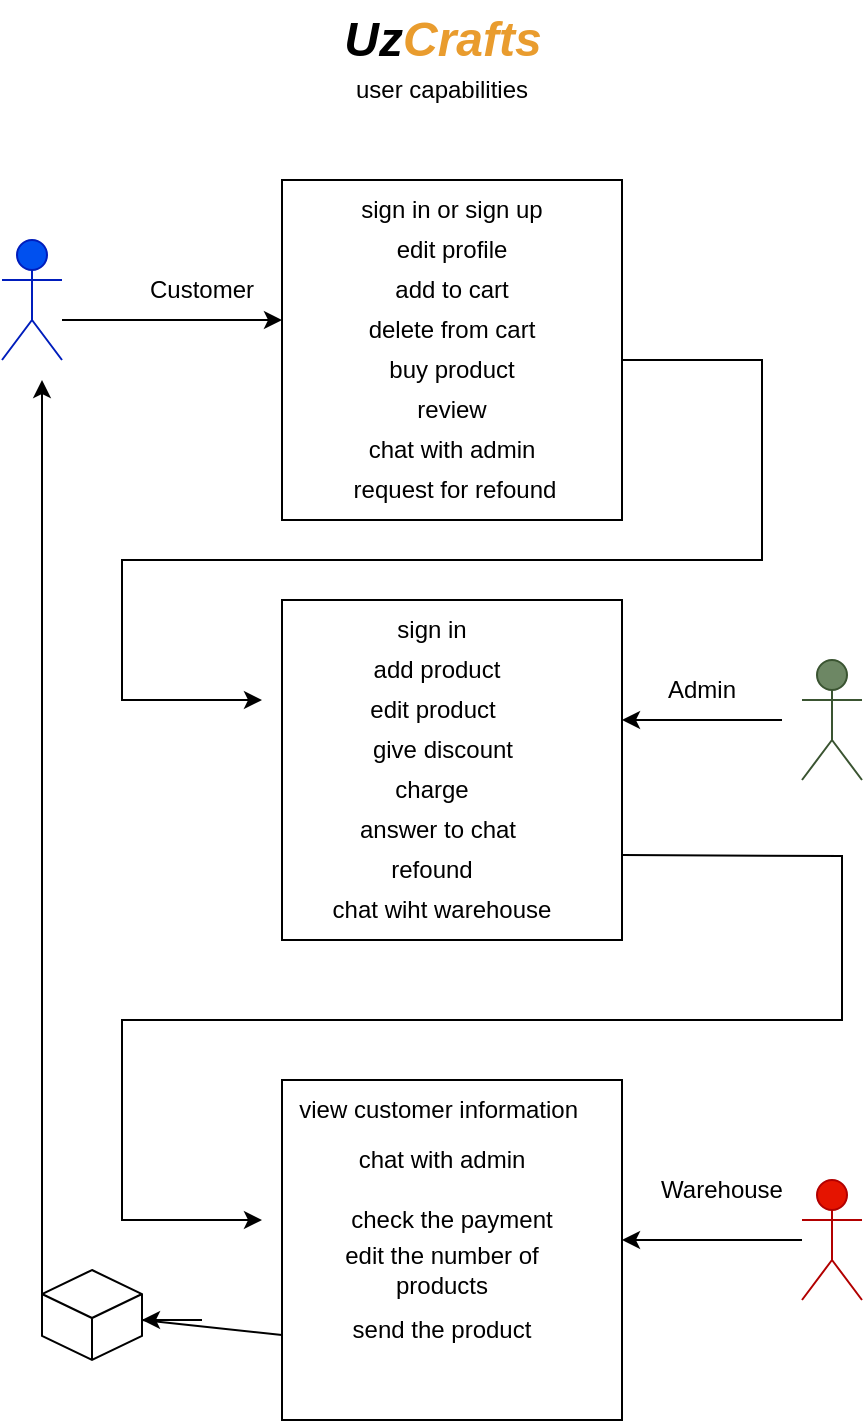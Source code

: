 <mxfile version="20.7.4" type="device"><diagram id="8ygKmRQNecp_sV9VETJb" name="Страница 1"><mxGraphModel dx="1434" dy="788" grid="1" gridSize="10" guides="1" tooltips="1" connect="1" arrows="1" fold="1" page="1" pageScale="1" pageWidth="827" pageHeight="1169" math="0" shadow="0"><root><mxCell id="0"/><mxCell id="1" parent="0"/><mxCell id="-owfvqCfhHtSx02wzAvC-1" value="Actor" style="shape=umlActor;verticalLabelPosition=bottom;verticalAlign=top;html=1;outlineConnect=0;align=center;fillColor=#0050ef;fontColor=#ffffff;strokeColor=#001DBC;" parent="1" vertex="1"><mxGeometry x="100" y="140" width="30" height="60" as="geometry"/></mxCell><mxCell id="-owfvqCfhHtSx02wzAvC-2" value="" style="endArrow=classic;html=1;rounded=0;" parent="1" edge="1"><mxGeometry width="50" height="50" relative="1" as="geometry"><mxPoint x="130" y="180" as="sourcePoint"/><mxPoint x="240" y="180" as="targetPoint"/></mxGeometry></mxCell><mxCell id="-owfvqCfhHtSx02wzAvC-3" value="" style="whiteSpace=wrap;html=1;aspect=fixed;" parent="1" vertex="1"><mxGeometry x="240" y="110" width="170" height="170" as="geometry"/></mxCell><mxCell id="-owfvqCfhHtSx02wzAvC-6" value="sign in or sign up" style="text;html=1;strokeColor=none;fillColor=none;align=center;verticalAlign=middle;whiteSpace=wrap;rounded=0;" parent="1" vertex="1"><mxGeometry x="275" y="110" width="100" height="30" as="geometry"/></mxCell><mxCell id="-owfvqCfhHtSx02wzAvC-7" value="edit profile" style="text;html=1;strokeColor=none;fillColor=none;align=center;verticalAlign=middle;whiteSpace=wrap;rounded=0;" parent="1" vertex="1"><mxGeometry x="265" y="130" width="120" height="30" as="geometry"/></mxCell><mxCell id="-owfvqCfhHtSx02wzAvC-8" value="add to cart" style="text;html=1;strokeColor=none;fillColor=none;align=center;verticalAlign=middle;whiteSpace=wrap;rounded=0;" parent="1" vertex="1"><mxGeometry x="295" y="150" width="60" height="30" as="geometry"/></mxCell><mxCell id="-owfvqCfhHtSx02wzAvC-9" value="delete from cart" style="text;html=1;strokeColor=none;fillColor=none;align=center;verticalAlign=middle;whiteSpace=wrap;rounded=0;" parent="1" vertex="1"><mxGeometry x="275" y="170" width="100" height="30" as="geometry"/></mxCell><mxCell id="-owfvqCfhHtSx02wzAvC-10" value="buy product" style="text;html=1;strokeColor=none;fillColor=none;align=center;verticalAlign=middle;whiteSpace=wrap;rounded=0;" parent="1" vertex="1"><mxGeometry x="285" y="190" width="80" height="30" as="geometry"/></mxCell><mxCell id="-owfvqCfhHtSx02wzAvC-11" value="review" style="text;html=1;strokeColor=none;fillColor=none;align=center;verticalAlign=middle;whiteSpace=wrap;rounded=0;" parent="1" vertex="1"><mxGeometry x="295" y="210" width="60" height="30" as="geometry"/></mxCell><mxCell id="-owfvqCfhHtSx02wzAvC-12" value="Actor" style="shape=umlActor;verticalLabelPosition=bottom;verticalAlign=top;html=1;outlineConnect=0;fillColor=#6d8764;strokeColor=#3A5431;fontColor=#ffffff;" parent="1" vertex="1"><mxGeometry x="500" y="350" width="30" height="60" as="geometry"/></mxCell><mxCell id="-owfvqCfhHtSx02wzAvC-14" value="" style="whiteSpace=wrap;html=1;aspect=fixed;" parent="1" vertex="1"><mxGeometry x="240" y="320" width="170" height="170" as="geometry"/></mxCell><mxCell id="-owfvqCfhHtSx02wzAvC-15" value="" style="endArrow=classic;html=1;rounded=0;" parent="1" edge="1"><mxGeometry width="50" height="50" relative="1" as="geometry"><mxPoint x="490" y="380" as="sourcePoint"/><mxPoint x="410" y="380" as="targetPoint"/></mxGeometry></mxCell><mxCell id="-owfvqCfhHtSx02wzAvC-16" value="sign in" style="text;html=1;strokeColor=none;fillColor=none;align=center;verticalAlign=middle;whiteSpace=wrap;rounded=0;" parent="1" vertex="1"><mxGeometry x="285" y="320" width="60" height="30" as="geometry"/></mxCell><mxCell id="-owfvqCfhHtSx02wzAvC-17" value="add product" style="text;html=1;strokeColor=none;fillColor=none;align=center;verticalAlign=middle;whiteSpace=wrap;rounded=0;" parent="1" vertex="1"><mxGeometry x="280" y="340" width="75" height="30" as="geometry"/></mxCell><mxCell id="-owfvqCfhHtSx02wzAvC-18" value="edit product" style="text;html=1;strokeColor=none;fillColor=none;align=center;verticalAlign=middle;whiteSpace=wrap;rounded=0;" parent="1" vertex="1"><mxGeometry x="272.5" y="360" width="85" height="30" as="geometry"/></mxCell><mxCell id="-owfvqCfhHtSx02wzAvC-19" value="give discount" style="text;html=1;strokeColor=none;fillColor=none;align=center;verticalAlign=middle;whiteSpace=wrap;rounded=0;" parent="1" vertex="1"><mxGeometry x="277.5" y="380" width="85" height="30" as="geometry"/></mxCell><mxCell id="-owfvqCfhHtSx02wzAvC-20" value="charge" style="text;html=1;strokeColor=none;fillColor=none;align=center;verticalAlign=middle;whiteSpace=wrap;rounded=0;" parent="1" vertex="1"><mxGeometry x="285" y="400" width="60" height="30" as="geometry"/></mxCell><mxCell id="-owfvqCfhHtSx02wzAvC-21" value="answer to chat" style="text;html=1;strokeColor=none;fillColor=none;align=center;verticalAlign=middle;whiteSpace=wrap;rounded=0;" parent="1" vertex="1"><mxGeometry x="272.5" y="420" width="90" height="30" as="geometry"/></mxCell><mxCell id="-owfvqCfhHtSx02wzAvC-22" value="chat with admin" style="text;html=1;strokeColor=none;fillColor=none;align=center;verticalAlign=middle;whiteSpace=wrap;rounded=0;" parent="1" vertex="1"><mxGeometry x="280" y="230" width="90" height="30" as="geometry"/></mxCell><mxCell id="-owfvqCfhHtSx02wzAvC-23" value="refound" style="text;html=1;strokeColor=none;fillColor=none;align=center;verticalAlign=middle;whiteSpace=wrap;rounded=0;" parent="1" vertex="1"><mxGeometry x="285" y="440" width="60" height="30" as="geometry"/></mxCell><mxCell id="-owfvqCfhHtSx02wzAvC-24" value="Customer" style="text;html=1;strokeColor=none;fillColor=none;align=center;verticalAlign=middle;whiteSpace=wrap;rounded=0;" parent="1" vertex="1"><mxGeometry x="170" y="150" width="60" height="30" as="geometry"/></mxCell><mxCell id="-owfvqCfhHtSx02wzAvC-28" value="" style="endArrow=classic;html=1;rounded=0;" parent="1" edge="1"><mxGeometry width="50" height="50" relative="1" as="geometry"><mxPoint x="410" y="200" as="sourcePoint"/><mxPoint x="230" y="370" as="targetPoint"/><Array as="points"><mxPoint x="480" y="200"/><mxPoint x="480" y="300"/><mxPoint x="160" y="300"/><mxPoint x="160" y="370"/></Array></mxGeometry></mxCell><mxCell id="-owfvqCfhHtSx02wzAvC-29" value="request for refound" style="text;html=1;strokeColor=none;fillColor=none;align=center;verticalAlign=middle;whiteSpace=wrap;rounded=0;" parent="1" vertex="1"><mxGeometry x="265" y="250" width="122.5" height="30" as="geometry"/></mxCell><mxCell id="-owfvqCfhHtSx02wzAvC-31" value="Admin" style="text;html=1;strokeColor=none;fillColor=none;align=center;verticalAlign=middle;whiteSpace=wrap;rounded=0;" parent="1" vertex="1"><mxGeometry x="420" y="350" width="60" height="30" as="geometry"/></mxCell><mxCell id="-owfvqCfhHtSx02wzAvC-32" value="chat wiht&amp;nbsp;warehouse" style="text;html=1;strokeColor=none;fillColor=none;align=center;verticalAlign=middle;whiteSpace=wrap;rounded=0;" parent="1" vertex="1"><mxGeometry x="255" y="460" width="130" height="30" as="geometry"/></mxCell><mxCell id="-owfvqCfhHtSx02wzAvC-34" value="" style="whiteSpace=wrap;html=1;aspect=fixed;" parent="1" vertex="1"><mxGeometry x="240" y="560" width="170" height="170" as="geometry"/></mxCell><mxCell id="-owfvqCfhHtSx02wzAvC-35" value="Actor" style="shape=umlActor;verticalLabelPosition=bottom;verticalAlign=top;html=1;outlineConnect=0;fillColor=#e51400;strokeColor=#B20000;fontColor=#ffffff;" parent="1" vertex="1"><mxGeometry x="500" y="610" width="30" height="60" as="geometry"/></mxCell><mxCell id="-owfvqCfhHtSx02wzAvC-36" value="" style="endArrow=classic;html=1;rounded=0;" parent="1" source="-owfvqCfhHtSx02wzAvC-35" edge="1"><mxGeometry width="50" height="50" relative="1" as="geometry"><mxPoint x="480" y="640" as="sourcePoint"/><mxPoint x="410" y="640" as="targetPoint"/></mxGeometry></mxCell><mxCell id="-owfvqCfhHtSx02wzAvC-38" value="Warehouse" style="text;html=1;strokeColor=none;fillColor=none;align=center;verticalAlign=middle;whiteSpace=wrap;rounded=0;" parent="1" vertex="1"><mxGeometry x="430" y="600" width="60" height="30" as="geometry"/></mxCell><mxCell id="-owfvqCfhHtSx02wzAvC-39" value="" style="endArrow=classic;html=1;rounded=0;exitX=1;exitY=0.75;exitDx=0;exitDy=0;" parent="1" source="-owfvqCfhHtSx02wzAvC-14" edge="1"><mxGeometry width="50" height="50" relative="1" as="geometry"><mxPoint x="450" y="500" as="sourcePoint"/><mxPoint x="230" y="630" as="targetPoint"/><Array as="points"><mxPoint x="520" y="448"/><mxPoint x="520" y="530"/><mxPoint x="160" y="530"/><mxPoint x="160" y="630"/></Array></mxGeometry></mxCell><mxCell id="-owfvqCfhHtSx02wzAvC-40" value="view customer information&amp;nbsp;" style="text;html=1;strokeColor=none;fillColor=none;align=center;verticalAlign=middle;whiteSpace=wrap;rounded=0;" parent="1" vertex="1"><mxGeometry x="240" y="560" width="160" height="30" as="geometry"/></mxCell><mxCell id="-owfvqCfhHtSx02wzAvC-41" value="chat with admin" style="text;html=1;strokeColor=none;fillColor=none;align=center;verticalAlign=middle;whiteSpace=wrap;rounded=0;" parent="1" vertex="1"><mxGeometry x="275" y="585" width="90" height="30" as="geometry"/></mxCell><mxCell id="-owfvqCfhHtSx02wzAvC-42" value="check the payment" style="text;html=1;strokeColor=none;fillColor=none;align=center;verticalAlign=middle;whiteSpace=wrap;rounded=0;" parent="1" vertex="1"><mxGeometry x="270" y="615" width="110" height="30" as="geometry"/></mxCell><mxCell id="-owfvqCfhHtSx02wzAvC-43" value="edit the number of products" style="text;html=1;strokeColor=none;fillColor=none;align=center;verticalAlign=middle;whiteSpace=wrap;rounded=0;" parent="1" vertex="1"><mxGeometry x="250" y="640" width="140" height="30" as="geometry"/></mxCell><mxCell id="-owfvqCfhHtSx02wzAvC-44" value="send the product" style="text;html=1;strokeColor=none;fillColor=none;align=center;verticalAlign=middle;whiteSpace=wrap;rounded=0;" parent="1" vertex="1"><mxGeometry x="260" y="670" width="120" height="30" as="geometry"/></mxCell><mxCell id="-owfvqCfhHtSx02wzAvC-46" value="" style="endArrow=classic;html=1;rounded=0;exitX=0;exitY=0.75;exitDx=0;exitDy=0;" parent="1" source="-owfvqCfhHtSx02wzAvC-34" edge="1"><mxGeometry width="50" height="50" relative="1" as="geometry"><mxPoint x="450" y="650" as="sourcePoint"/><mxPoint x="170" y="680" as="targetPoint"/><Array as="points"><mxPoint x="170" y="680"/><mxPoint x="200" y="680"/></Array></mxGeometry></mxCell><mxCell id="-owfvqCfhHtSx02wzAvC-48" value="" style="html=1;whiteSpace=wrap;shape=isoCube2;backgroundOutline=1;isoAngle=15;" parent="1" vertex="1"><mxGeometry x="120" y="655" width="50" height="45" as="geometry"/></mxCell><mxCell id="-owfvqCfhHtSx02wzAvC-50" value="" style="endArrow=classic;html=1;rounded=0;exitX=0;exitY=0.5;exitDx=0;exitDy=0;exitPerimeter=0;" parent="1" source="-owfvqCfhHtSx02wzAvC-48" edge="1"><mxGeometry width="50" height="50" relative="1" as="geometry"><mxPoint x="110" y="670" as="sourcePoint"/><mxPoint x="120" y="210" as="targetPoint"/><Array as="points"/></mxGeometry></mxCell><mxCell id="-owfvqCfhHtSx02wzAvC-52" value="&lt;i&gt;Uz&lt;font color=&quot;#e99c2e&quot;&gt;Crafts&lt;/font&gt;&lt;/i&gt;" style="text;strokeColor=none;fillColor=none;html=1;fontSize=24;fontStyle=1;verticalAlign=middle;align=center;" parent="1" vertex="1"><mxGeometry x="270" y="20" width="100" height="40" as="geometry"/></mxCell><mxCell id="-owfvqCfhHtSx02wzAvC-53" value="user capabilities" style="text;html=1;strokeColor=none;fillColor=none;align=center;verticalAlign=middle;whiteSpace=wrap;rounded=0;" parent="1" vertex="1"><mxGeometry x="245" y="50" width="150" height="30" as="geometry"/></mxCell></root></mxGraphModel></diagram></mxfile>